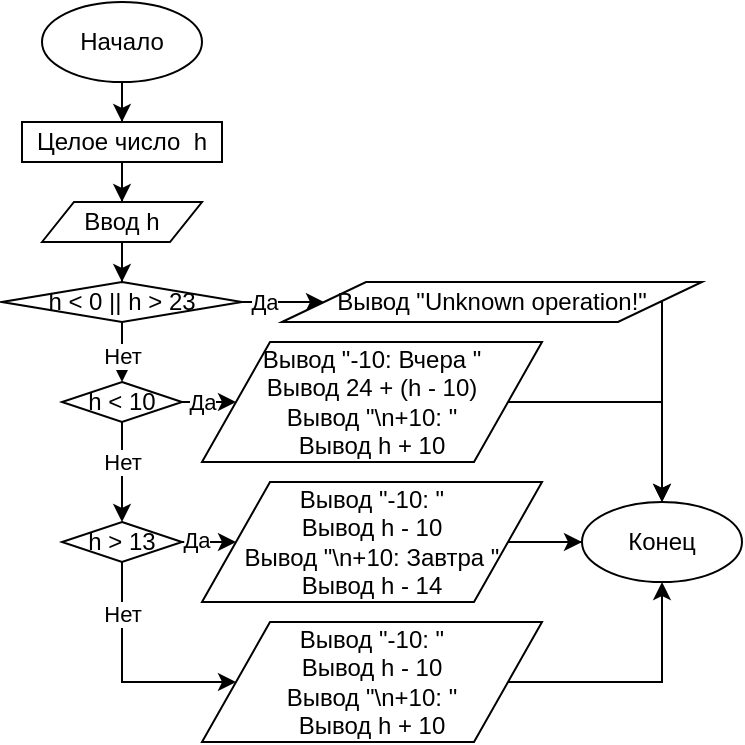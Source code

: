 <mxfile version="13.1.14" type="device"><diagram id="Hsi1N0cberL_-BoPGEi5" name="Page-1"><mxGraphModel dx="635" dy="253" grid="1" gridSize="10" guides="1" tooltips="1" connect="1" arrows="1" fold="1" page="1" pageScale="1" pageWidth="850" pageHeight="1100" math="0" shadow="0"><root><mxCell id="0"/><mxCell id="1" parent="0"/><mxCell id="LDhQOHuRyV1jIk14AgpL-7" style="edgeStyle=orthogonalEdgeStyle;rounded=0;orthogonalLoop=1;jettySize=auto;html=1;entryX=0.5;entryY=0;entryDx=0;entryDy=0;" edge="1" parent="1" source="LDhQOHuRyV1jIk14AgpL-1" target="LDhQOHuRyV1jIk14AgpL-6"><mxGeometry relative="1" as="geometry"/></mxCell><mxCell id="LDhQOHuRyV1jIk14AgpL-1" value="Начало" style="ellipse;whiteSpace=wrap;html=1;" vertex="1" parent="1"><mxGeometry x="200" y="80" width="80" height="40" as="geometry"/></mxCell><mxCell id="LDhQOHuRyV1jIk14AgpL-13" style="edgeStyle=orthogonalEdgeStyle;rounded=0;orthogonalLoop=1;jettySize=auto;html=1;" edge="1" parent="1" source="LDhQOHuRyV1jIk14AgpL-6" target="LDhQOHuRyV1jIk14AgpL-12"><mxGeometry relative="1" as="geometry"/></mxCell><mxCell id="LDhQOHuRyV1jIk14AgpL-6" value="Целое число&amp;nbsp; h" style="rounded=0;whiteSpace=wrap;html=1;" vertex="1" parent="1"><mxGeometry x="190" y="140" width="100" height="20" as="geometry"/></mxCell><mxCell id="LDhQOHuRyV1jIk14AgpL-71" style="edgeStyle=orthogonalEdgeStyle;rounded=0;orthogonalLoop=1;jettySize=auto;html=1;entryX=0.5;entryY=0;entryDx=0;entryDy=0;" edge="1" parent="1" source="LDhQOHuRyV1jIk14AgpL-12" target="LDhQOHuRyV1jIk14AgpL-70"><mxGeometry relative="1" as="geometry"/></mxCell><mxCell id="LDhQOHuRyV1jIk14AgpL-12" value="Ввод h" style="shape=parallelogram;perimeter=parallelogramPerimeter;whiteSpace=wrap;html=1;" vertex="1" parent="1"><mxGeometry x="200" y="180" width="80" height="20" as="geometry"/></mxCell><mxCell id="LDhQOHuRyV1jIk14AgpL-32" style="edgeStyle=orthogonalEdgeStyle;rounded=0;orthogonalLoop=1;jettySize=auto;html=1;entryX=0;entryY=0.5;entryDx=0;entryDy=0;" edge="1" parent="1" source="LDhQOHuRyV1jIk14AgpL-15" target="LDhQOHuRyV1jIk14AgpL-17"><mxGeometry relative="1" as="geometry"/></mxCell><mxCell id="LDhQOHuRyV1jIk14AgpL-33" value="Да" style="edgeLabel;html=1;align=center;verticalAlign=middle;resizable=0;points=[];" vertex="1" connectable="0" parent="LDhQOHuRyV1jIk14AgpL-32"><mxGeometry x="0.434" relative="1" as="geometry"><mxPoint x="7.67" as="offset"/></mxGeometry></mxCell><mxCell id="LDhQOHuRyV1jIk14AgpL-54" style="edgeStyle=orthogonalEdgeStyle;rounded=0;orthogonalLoop=1;jettySize=auto;html=1;entryX=0.5;entryY=0;entryDx=0;entryDy=0;" edge="1" parent="1" source="LDhQOHuRyV1jIk14AgpL-15" target="LDhQOHuRyV1jIk14AgpL-44"><mxGeometry relative="1" as="geometry"/></mxCell><mxCell id="LDhQOHuRyV1jIk14AgpL-55" value="Нет" style="edgeLabel;html=1;align=center;verticalAlign=middle;resizable=0;points=[];" vertex="1" connectable="0" parent="LDhQOHuRyV1jIk14AgpL-54"><mxGeometry x="0.487" relative="1" as="geometry"><mxPoint y="-17.14" as="offset"/></mxGeometry></mxCell><mxCell id="LDhQOHuRyV1jIk14AgpL-15" value="h &amp;lt; 10" style="rhombus;whiteSpace=wrap;html=1;" vertex="1" parent="1"><mxGeometry x="210" y="270" width="60" height="20" as="geometry"/></mxCell><mxCell id="LDhQOHuRyV1jIk14AgpL-81" style="edgeStyle=orthogonalEdgeStyle;rounded=0;orthogonalLoop=1;jettySize=auto;html=1;" edge="1" parent="1" source="LDhQOHuRyV1jIk14AgpL-17" target="LDhQOHuRyV1jIk14AgpL-62"><mxGeometry relative="1" as="geometry"/></mxCell><mxCell id="LDhQOHuRyV1jIk14AgpL-17" value="Вывод &quot;-10: Вчера &quot;&lt;br&gt;Вывод&amp;nbsp;24 + (h - 10)&lt;br&gt;Вывод &quot;\n+10: &quot;&lt;br&gt;Вывод&amp;nbsp;h + 10" style="shape=parallelogram;perimeter=parallelogramPerimeter;whiteSpace=wrap;html=1;" vertex="1" parent="1"><mxGeometry x="280" y="250" width="170" height="60" as="geometry"/></mxCell><mxCell id="LDhQOHuRyV1jIk14AgpL-56" style="edgeStyle=orthogonalEdgeStyle;rounded=0;orthogonalLoop=1;jettySize=auto;html=1;entryX=0;entryY=0.5;entryDx=0;entryDy=0;" edge="1" parent="1" source="LDhQOHuRyV1jIk14AgpL-44" target="LDhQOHuRyV1jIk14AgpL-83"><mxGeometry relative="1" as="geometry"><mxPoint x="240" y="410" as="targetPoint"/><Array as="points"><mxPoint x="240" y="420"/></Array></mxGeometry></mxCell><mxCell id="LDhQOHuRyV1jIk14AgpL-57" value="Нет" style="edgeLabel;html=1;align=center;verticalAlign=middle;resizable=0;points=[];" vertex="1" connectable="0" parent="LDhQOHuRyV1jIk14AgpL-56"><mxGeometry x="-0.823" relative="1" as="geometry"><mxPoint y="15.43" as="offset"/></mxGeometry></mxCell><mxCell id="LDhQOHuRyV1jIk14AgpL-78" style="edgeStyle=orthogonalEdgeStyle;rounded=0;orthogonalLoop=1;jettySize=auto;html=1;entryX=0;entryY=0.5;entryDx=0;entryDy=0;" edge="1" parent="1" source="LDhQOHuRyV1jIk14AgpL-44" target="LDhQOHuRyV1jIk14AgpL-77"><mxGeometry relative="1" as="geometry"/></mxCell><mxCell id="LDhQOHuRyV1jIk14AgpL-79" value="Да" style="edgeLabel;html=1;align=center;verticalAlign=middle;resizable=0;points=[];" vertex="1" connectable="0" parent="LDhQOHuRyV1jIk14AgpL-78"><mxGeometry x="0.531" y="1" relative="1" as="geometry"><mxPoint as="offset"/></mxGeometry></mxCell><mxCell id="LDhQOHuRyV1jIk14AgpL-44" value="h &amp;gt; 13" style="rhombus;whiteSpace=wrap;html=1;" vertex="1" parent="1"><mxGeometry x="210" y="340" width="60" height="20" as="geometry"/></mxCell><mxCell id="LDhQOHuRyV1jIk14AgpL-80" style="edgeStyle=orthogonalEdgeStyle;rounded=0;orthogonalLoop=1;jettySize=auto;html=1;entryX=0.5;entryY=0;entryDx=0;entryDy=0;exitX=1;exitY=0.5;exitDx=0;exitDy=0;" edge="1" parent="1" source="LDhQOHuRyV1jIk14AgpL-53" target="LDhQOHuRyV1jIk14AgpL-62"><mxGeometry relative="1" as="geometry"><Array as="points"><mxPoint x="510" y="230"/></Array></mxGeometry></mxCell><mxCell id="LDhQOHuRyV1jIk14AgpL-53" value="Вывод&amp;nbsp;&quot;Unknown operation!&quot;" style="shape=parallelogram;perimeter=parallelogramPerimeter;whiteSpace=wrap;html=1;" vertex="1" parent="1"><mxGeometry x="320" y="220" width="210" height="20" as="geometry"/></mxCell><mxCell id="LDhQOHuRyV1jIk14AgpL-62" value="Конец" style="ellipse;whiteSpace=wrap;html=1;" vertex="1" parent="1"><mxGeometry x="470" y="330" width="80" height="40" as="geometry"/></mxCell><mxCell id="LDhQOHuRyV1jIk14AgpL-73" style="edgeStyle=orthogonalEdgeStyle;rounded=0;orthogonalLoop=1;jettySize=auto;html=1;" edge="1" parent="1" source="LDhQOHuRyV1jIk14AgpL-70" target="LDhQOHuRyV1jIk14AgpL-53"><mxGeometry relative="1" as="geometry"/></mxCell><mxCell id="LDhQOHuRyV1jIk14AgpL-74" value="Да" style="edgeLabel;html=1;align=center;verticalAlign=middle;resizable=0;points=[];" vertex="1" connectable="0" parent="LDhQOHuRyV1jIk14AgpL-73"><mxGeometry x="-0.746" relative="1" as="geometry"><mxPoint as="offset"/></mxGeometry></mxCell><mxCell id="LDhQOHuRyV1jIk14AgpL-75" style="edgeStyle=orthogonalEdgeStyle;rounded=0;orthogonalLoop=1;jettySize=auto;html=1;entryX=0.5;entryY=0;entryDx=0;entryDy=0;" edge="1" parent="1" source="LDhQOHuRyV1jIk14AgpL-70" target="LDhQOHuRyV1jIk14AgpL-15"><mxGeometry relative="1" as="geometry"/></mxCell><mxCell id="LDhQOHuRyV1jIk14AgpL-76" value="Нет" style="edgeLabel;html=1;align=center;verticalAlign=middle;resizable=0;points=[];" vertex="1" connectable="0" parent="LDhQOHuRyV1jIk14AgpL-75"><mxGeometry x="0.466" relative="1" as="geometry"><mxPoint as="offset"/></mxGeometry></mxCell><mxCell id="LDhQOHuRyV1jIk14AgpL-70" value="h &amp;lt; 0 || h &amp;gt; 23" style="rhombus;whiteSpace=wrap;html=1;" vertex="1" parent="1"><mxGeometry x="180" y="220" width="120" height="20" as="geometry"/></mxCell><mxCell id="LDhQOHuRyV1jIk14AgpL-82" style="edgeStyle=orthogonalEdgeStyle;rounded=0;orthogonalLoop=1;jettySize=auto;html=1;entryX=0;entryY=0.5;entryDx=0;entryDy=0;" edge="1" parent="1" source="LDhQOHuRyV1jIk14AgpL-77" target="LDhQOHuRyV1jIk14AgpL-62"><mxGeometry relative="1" as="geometry"/></mxCell><mxCell id="LDhQOHuRyV1jIk14AgpL-77" value="Вывод &quot;-10:&amp;nbsp;&quot;&lt;br&gt;Вывод&amp;nbsp;h - 10&lt;br&gt;Вывод &quot;\n+10: Завтра&amp;nbsp;&quot;&lt;br&gt;Вывод&amp;nbsp;h - 14" style="shape=parallelogram;perimeter=parallelogramPerimeter;whiteSpace=wrap;html=1;" vertex="1" parent="1"><mxGeometry x="280" y="320" width="170" height="60" as="geometry"/></mxCell><mxCell id="LDhQOHuRyV1jIk14AgpL-84" style="edgeStyle=orthogonalEdgeStyle;rounded=0;orthogonalLoop=1;jettySize=auto;html=1;entryX=0.5;entryY=1;entryDx=0;entryDy=0;" edge="1" parent="1" source="LDhQOHuRyV1jIk14AgpL-83" target="LDhQOHuRyV1jIk14AgpL-62"><mxGeometry relative="1" as="geometry"/></mxCell><mxCell id="LDhQOHuRyV1jIk14AgpL-83" value="Вывод &quot;-10:&amp;nbsp;&quot;&lt;br&gt;Вывод&amp;nbsp;h - 10&lt;br&gt;Вывод &quot;\n+10: &quot;&lt;br&gt;Вывод&amp;nbsp;h + 10" style="shape=parallelogram;perimeter=parallelogramPerimeter;whiteSpace=wrap;html=1;" vertex="1" parent="1"><mxGeometry x="280" y="390" width="170" height="60" as="geometry"/></mxCell></root></mxGraphModel></diagram></mxfile>